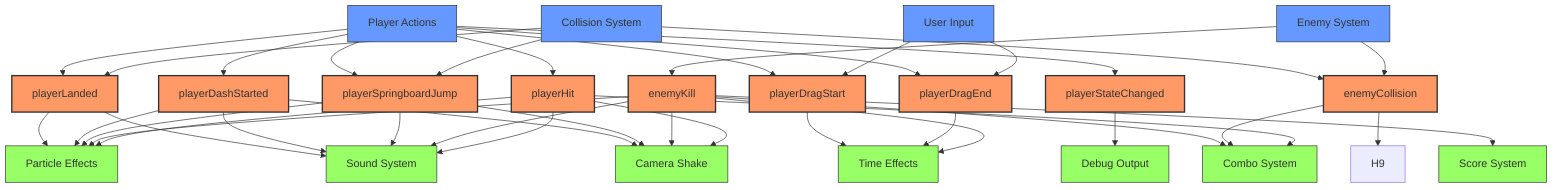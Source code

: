flowchart TD
    %% Event Sources
    Player["Player Actions"]
    Collision["Collision System"]
    Input["User Input"]
    Enemy["Enemy System"]
    
    %% Core Events
    E1["playerLanded"]
    E2["playerDashStarted"]
    E3["playerDragStart"]
    E4["playerDragEnd"]
    E5["playerSpringboardJump"]
    E6["playerStateChanged"]
    E7["enemyKill"]
    E8["enemyCollision"]
    E9["playerHit"]
    
    %% Event Handlers
    H1["Camera Shake"]
    H2["Particle Effects"]
    H3["Time Effects"]
    H4["Score System"]
    H5["Combo System"]
    H6["Sound System"]
    H7["Debug Output"]
    
    %% Connect Sources to Events
    Player --> E1
    Player --> E2
    Player --> E3
    Player --> E4
    Player --> E5
    Player --> E6
    Player --> E9
    
    Input --> E3
    Input --> E4
    
    Collision --> E1
    Collision --> E5
    Collision --> E8
    
    Enemy --> E7
    Enemy --> E8
    
    %% Connect Events to Handlers
    E1 --> H2
    E1 --> H6
    
    E2 --> H1
    E2 --> H2
    E2 --> H6
    
    E3 --> H3
    E4 --> H3
    
    E5 --> H1
    E5 --> H2
    E5 --> H6
    
    E6 --> H7
    
    E7 --> H1
    E7 --> H2
    E7 --> H3
    E7 --> H4
    E7 --> H5
    E7 --> H6
    
    E8 --> H5
    E8 --> H9
    
    E9 --> H1
    E9 --> H2
    E9 --> H5
    E9 --> H6
    
    %% Style
    classDef events fill:#f96,stroke:#333,stroke-width:2px
    classDef handlers fill:#9f6,stroke:#333,stroke-width:1px
    classDef sources fill:#69f,stroke:#333,stroke-width:1px
    
    class E1,E2,E3,E4,E5,E6,E7,E8,E9 events
    class H1,H2,H3,H4,H5,H6,H7 handlers
    class Player,Collision,Input,Enemy sources